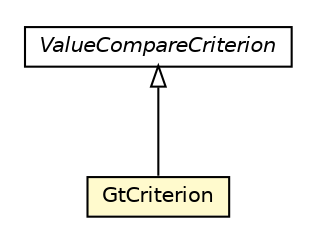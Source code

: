 #!/usr/local/bin/dot
#
# Class diagram 
# Generated by UMLGraph version R5_6_6-8-g8d7759 (http://www.umlgraph.org/)
#

digraph G {
	edge [fontname="Helvetica",fontsize=10,labelfontname="Helvetica",labelfontsize=10];
	node [fontname="Helvetica",fontsize=10,shape=plaintext];
	nodesep=0.25;
	ranksep=0.5;
	// org.dayatang.domain.internal.ValueCompareCriterion
	c53463 [label=<<table title="org.dayatang.domain.internal.ValueCompareCriterion" border="0" cellborder="1" cellspacing="0" cellpadding="2" port="p" href="./ValueCompareCriterion.html">
		<tr><td><table border="0" cellspacing="0" cellpadding="1">
<tr><td align="center" balign="center"><font face="Helvetica-Oblique"> ValueCompareCriterion </font></td></tr>
		</table></td></tr>
		</table>>, URL="./ValueCompareCriterion.html", fontname="Helvetica", fontcolor="black", fontsize=10.0];
	// org.dayatang.domain.internal.GtCriterion
	c53488 [label=<<table title="org.dayatang.domain.internal.GtCriterion" border="0" cellborder="1" cellspacing="0" cellpadding="2" port="p" bgcolor="lemonChiffon" href="./GtCriterion.html">
		<tr><td><table border="0" cellspacing="0" cellpadding="1">
<tr><td align="center" balign="center"> GtCriterion </td></tr>
		</table></td></tr>
		</table>>, URL="./GtCriterion.html", fontname="Helvetica", fontcolor="black", fontsize=10.0];
	//org.dayatang.domain.internal.GtCriterion extends org.dayatang.domain.internal.ValueCompareCriterion
	c53463:p -> c53488:p [dir=back,arrowtail=empty];
}

